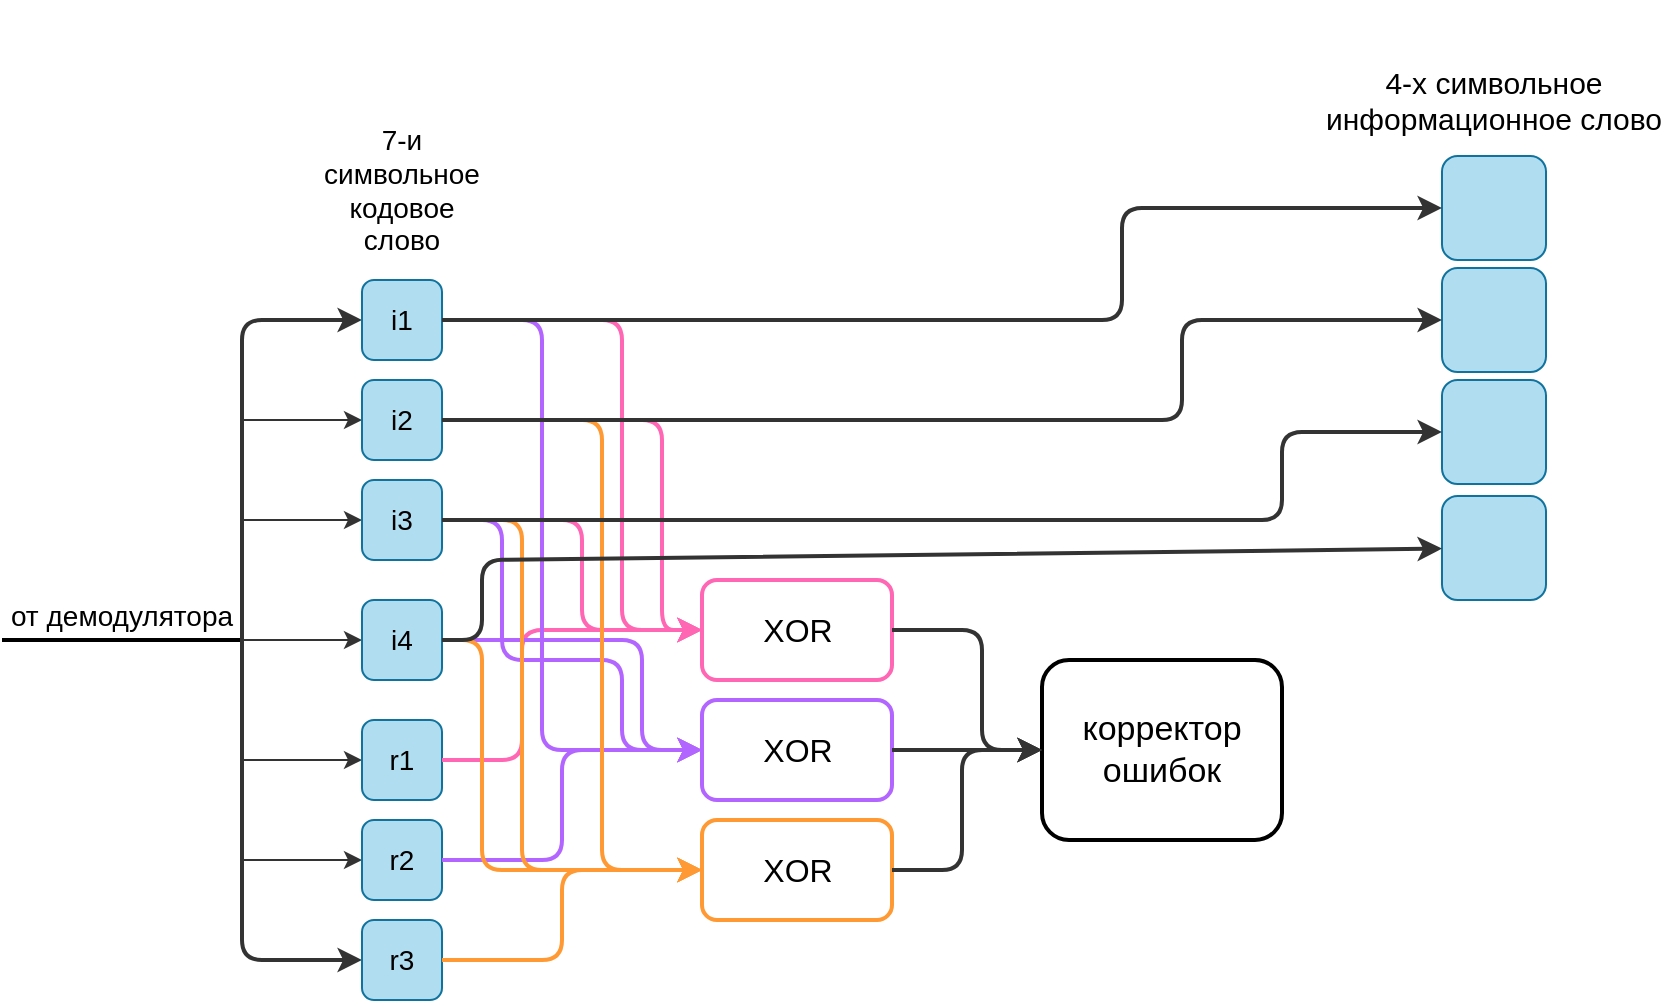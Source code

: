 <mxfile version="20.4.0" type="github">
  <diagram id="Vkf5A_GdwDsM529_J52t" name="Страница 1">
    <mxGraphModel dx="961" dy="1579" grid="1" gridSize="10" guides="1" tooltips="1" connect="1" arrows="1" fold="1" page="1" pageScale="1" pageWidth="850" pageHeight="1100" math="0" shadow="0">
      <root>
        <mxCell id="0" />
        <mxCell id="1" parent="0" />
        <mxCell id="jgx1MLtlkQK5oKopI7Co-2" value="" style="endArrow=none;html=1;strokeWidth=2;rounded=0;" edge="1" parent="1">
          <mxGeometry width="50" height="50" relative="1" as="geometry">
            <mxPoint x="40" y="280" as="sourcePoint" />
            <mxPoint x="160" y="280" as="targetPoint" />
          </mxGeometry>
        </mxCell>
        <mxCell id="jgx1MLtlkQK5oKopI7Co-4" value="от демодулятора" style="text;html=1;strokeColor=none;fillColor=none;align=center;verticalAlign=middle;whiteSpace=wrap;rounded=0;fontSize=14;" vertex="1" parent="1">
          <mxGeometry x="40" y="250" width="120" height="35" as="geometry" />
        </mxCell>
        <mxCell id="jgx1MLtlkQK5oKopI7Co-6" value="" style="endArrow=classic;html=1;rounded=1;strokeColor=#333333;strokeWidth=2;" edge="1" parent="1">
          <mxGeometry width="50" height="50" relative="1" as="geometry">
            <mxPoint x="160" y="280" as="sourcePoint" />
            <mxPoint x="220" y="120" as="targetPoint" />
            <Array as="points">
              <mxPoint x="160" y="120" />
            </Array>
          </mxGeometry>
        </mxCell>
        <mxCell id="jgx1MLtlkQK5oKopI7Co-7" value="" style="endArrow=classic;html=1;rounded=1;strokeColor=#333333;strokeWidth=2;" edge="1" parent="1">
          <mxGeometry width="50" height="50" relative="1" as="geometry">
            <mxPoint x="160" y="280" as="sourcePoint" />
            <mxPoint x="220" y="440" as="targetPoint" />
            <Array as="points">
              <mxPoint x="160" y="440" />
            </Array>
          </mxGeometry>
        </mxCell>
        <mxCell id="jgx1MLtlkQK5oKopI7Co-8" value="" style="endArrow=classic;html=1;rounded=1;strokeColor=#333333;" edge="1" parent="1">
          <mxGeometry width="50" height="50" relative="1" as="geometry">
            <mxPoint x="160" y="280" as="sourcePoint" />
            <mxPoint x="220" y="280" as="targetPoint" />
          </mxGeometry>
        </mxCell>
        <mxCell id="jgx1MLtlkQK5oKopI7Co-9" value="" style="endArrow=classic;html=1;rounded=1;strokeColor=#333333;" edge="1" parent="1">
          <mxGeometry width="50" height="50" relative="1" as="geometry">
            <mxPoint x="160" y="220" as="sourcePoint" />
            <mxPoint x="220" y="220" as="targetPoint" />
          </mxGeometry>
        </mxCell>
        <mxCell id="jgx1MLtlkQK5oKopI7Co-10" value="" style="endArrow=classic;html=1;rounded=1;strokeColor=#333333;" edge="1" parent="1">
          <mxGeometry width="50" height="50" relative="1" as="geometry">
            <mxPoint x="160" y="170" as="sourcePoint" />
            <mxPoint x="220" y="170" as="targetPoint" />
          </mxGeometry>
        </mxCell>
        <mxCell id="jgx1MLtlkQK5oKopI7Co-11" value="" style="endArrow=classic;html=1;rounded=1;strokeColor=#333333;" edge="1" parent="1">
          <mxGeometry width="50" height="50" relative="1" as="geometry">
            <mxPoint x="160" y="390" as="sourcePoint" />
            <mxPoint x="220" y="390" as="targetPoint" />
          </mxGeometry>
        </mxCell>
        <mxCell id="jgx1MLtlkQK5oKopI7Co-12" value="" style="endArrow=classic;html=1;rounded=1;strokeColor=#333333;" edge="1" parent="1">
          <mxGeometry width="50" height="50" relative="1" as="geometry">
            <mxPoint x="160" y="340" as="sourcePoint" />
            <mxPoint x="220" y="340" as="targetPoint" />
          </mxGeometry>
        </mxCell>
        <mxCell id="jgx1MLtlkQK5oKopI7Co-18" value="" style="rounded=1;whiteSpace=wrap;html=1;fillColor=#b1ddf0;strokeColor=#10739e;fillStyle=auto;" vertex="1" parent="1">
          <mxGeometry x="220" y="420" width="40" height="40" as="geometry" />
        </mxCell>
        <mxCell id="jgx1MLtlkQK5oKopI7Co-20" value="" style="rounded=1;whiteSpace=wrap;html=1;fillColor=#b1ddf0;strokeColor=#10739e;fillStyle=auto;" vertex="1" parent="1">
          <mxGeometry x="220" y="370" width="40" height="40" as="geometry" />
        </mxCell>
        <mxCell id="jgx1MLtlkQK5oKopI7Co-21" value="" style="rounded=1;whiteSpace=wrap;html=1;fillColor=#b1ddf0;strokeColor=#10739e;fillStyle=auto;" vertex="1" parent="1">
          <mxGeometry x="220" y="320" width="40" height="40" as="geometry" />
        </mxCell>
        <mxCell id="jgx1MLtlkQK5oKopI7Co-22" value="" style="rounded=1;whiteSpace=wrap;html=1;fillColor=#b1ddf0;strokeColor=#10739e;fillStyle=auto;" vertex="1" parent="1">
          <mxGeometry x="220" y="100" width="40" height="40" as="geometry" />
        </mxCell>
        <mxCell id="jgx1MLtlkQK5oKopI7Co-23" value="" style="rounded=1;whiteSpace=wrap;html=1;fillColor=#b1ddf0;strokeColor=#10739e;fillStyle=auto;" vertex="1" parent="1">
          <mxGeometry x="220" y="150" width="40" height="40" as="geometry" />
        </mxCell>
        <mxCell id="jgx1MLtlkQK5oKopI7Co-24" value="" style="rounded=1;whiteSpace=wrap;html=1;fillColor=#b1ddf0;strokeColor=#10739e;fillStyle=auto;" vertex="1" parent="1">
          <mxGeometry x="220" y="200" width="40" height="40" as="geometry" />
        </mxCell>
        <mxCell id="jgx1MLtlkQK5oKopI7Co-25" value="" style="rounded=1;whiteSpace=wrap;html=1;fillColor=#b1ddf0;strokeColor=#10739e;fillStyle=auto;" vertex="1" parent="1">
          <mxGeometry x="220" y="260" width="40" height="40" as="geometry" />
        </mxCell>
        <mxCell id="jgx1MLtlkQK5oKopI7Co-26" value="7-и символьное кодовое слово" style="text;html=1;strokeColor=none;fillColor=none;align=center;verticalAlign=middle;whiteSpace=wrap;rounded=0;fillStyle=auto;fontSize=14;" vertex="1" parent="1">
          <mxGeometry x="195" y="20" width="90" height="70" as="geometry" />
        </mxCell>
        <mxCell id="jgx1MLtlkQK5oKopI7Co-27" value="r1" style="text;html=1;strokeColor=none;fillColor=none;align=center;verticalAlign=middle;whiteSpace=wrap;rounded=0;fillStyle=auto;fontSize=14;" vertex="1" parent="1">
          <mxGeometry x="210" y="325" width="60" height="30" as="geometry" />
        </mxCell>
        <mxCell id="jgx1MLtlkQK5oKopI7Co-28" value="r2" style="text;html=1;strokeColor=none;fillColor=none;align=center;verticalAlign=middle;whiteSpace=wrap;rounded=0;fillStyle=auto;fontSize=14;" vertex="1" parent="1">
          <mxGeometry x="210" y="375" width="60" height="30" as="geometry" />
        </mxCell>
        <mxCell id="jgx1MLtlkQK5oKopI7Co-29" value="i1" style="text;html=1;strokeColor=none;fillColor=none;align=center;verticalAlign=middle;whiteSpace=wrap;rounded=0;fillStyle=auto;fontSize=14;" vertex="1" parent="1">
          <mxGeometry x="210" y="105" width="60" height="30" as="geometry" />
        </mxCell>
        <mxCell id="jgx1MLtlkQK5oKopI7Co-30" value="i2" style="text;html=1;strokeColor=none;fillColor=none;align=center;verticalAlign=middle;whiteSpace=wrap;rounded=0;fillStyle=auto;fontSize=14;" vertex="1" parent="1">
          <mxGeometry x="210" y="155" width="60" height="30" as="geometry" />
        </mxCell>
        <mxCell id="jgx1MLtlkQK5oKopI7Co-31" value="r3" style="text;html=1;strokeColor=none;fillColor=none;align=center;verticalAlign=middle;whiteSpace=wrap;rounded=0;fillStyle=auto;fontSize=14;" vertex="1" parent="1">
          <mxGeometry x="210" y="425" width="60" height="30" as="geometry" />
        </mxCell>
        <mxCell id="jgx1MLtlkQK5oKopI7Co-32" value="i3" style="text;html=1;strokeColor=none;fillColor=none;align=center;verticalAlign=middle;whiteSpace=wrap;rounded=0;fillStyle=auto;fontSize=14;" vertex="1" parent="1">
          <mxGeometry x="210" y="205" width="60" height="30" as="geometry" />
        </mxCell>
        <mxCell id="jgx1MLtlkQK5oKopI7Co-33" value="i4" style="text;html=1;strokeColor=none;fillColor=none;align=center;verticalAlign=middle;whiteSpace=wrap;rounded=0;fillStyle=auto;fontSize=14;" vertex="1" parent="1">
          <mxGeometry x="210" y="265" width="60" height="30" as="geometry" />
        </mxCell>
        <mxCell id="jgx1MLtlkQK5oKopI7Co-34" value="" style="rounded=1;whiteSpace=wrap;html=1;fillStyle=auto;fontSize=14;strokeColor=#FF66B3;strokeWidth=2;" vertex="1" parent="1">
          <mxGeometry x="390" y="250" width="95" height="50" as="geometry" />
        </mxCell>
        <mxCell id="jgx1MLtlkQK5oKopI7Co-35" value="" style="rounded=1;whiteSpace=wrap;html=1;fillStyle=auto;fontSize=14;strokeColor=#B266FF;strokeWidth=2;" vertex="1" parent="1">
          <mxGeometry x="390" y="310" width="95" height="50" as="geometry" />
        </mxCell>
        <mxCell id="jgx1MLtlkQK5oKopI7Co-36" value="" style="rounded=1;whiteSpace=wrap;html=1;fillStyle=auto;fontSize=14;strokeColor=#FF9933;strokeWidth=2;" vertex="1" parent="1">
          <mxGeometry x="390" y="370" width="95" height="50" as="geometry" />
        </mxCell>
        <mxCell id="jgx1MLtlkQK5oKopI7Co-37" value="XOR" style="text;html=1;strokeColor=none;fillColor=none;align=center;verticalAlign=middle;whiteSpace=wrap;rounded=0;fillStyle=auto;fontSize=16;" vertex="1" parent="1">
          <mxGeometry x="402.5" y="255" width="70" height="40" as="geometry" />
        </mxCell>
        <mxCell id="jgx1MLtlkQK5oKopI7Co-38" value="XOR" style="text;html=1;strokeColor=none;fillColor=none;align=center;verticalAlign=middle;whiteSpace=wrap;rounded=0;fillStyle=auto;fontSize=16;" vertex="1" parent="1">
          <mxGeometry x="402.5" y="315" width="70" height="40" as="geometry" />
        </mxCell>
        <mxCell id="jgx1MLtlkQK5oKopI7Co-39" value="XOR" style="text;html=1;strokeColor=none;fillColor=none;align=center;verticalAlign=middle;whiteSpace=wrap;rounded=0;fillStyle=auto;fontSize=16;" vertex="1" parent="1">
          <mxGeometry x="402.5" y="375" width="70" height="40" as="geometry" />
        </mxCell>
        <mxCell id="jgx1MLtlkQK5oKopI7Co-40" value="" style="endArrow=classic;html=1;rounded=1;fontSize=16;exitX=0.833;exitY=0.5;exitDx=0;exitDy=0;exitPerimeter=0;entryX=0;entryY=0.5;entryDx=0;entryDy=0;strokeColor=#FF66B3;strokeWidth=2;" edge="1" parent="1" source="jgx1MLtlkQK5oKopI7Co-29" target="jgx1MLtlkQK5oKopI7Co-34">
          <mxGeometry width="50" height="50" relative="1" as="geometry">
            <mxPoint x="400" y="280" as="sourcePoint" />
            <mxPoint x="450" y="230" as="targetPoint" />
            <Array as="points">
              <mxPoint x="350" y="120" />
              <mxPoint x="350" y="275" />
            </Array>
          </mxGeometry>
        </mxCell>
        <mxCell id="jgx1MLtlkQK5oKopI7Co-41" value="" style="endArrow=classic;html=1;rounded=1;fontSize=16;entryX=0;entryY=0.5;entryDx=0;entryDy=0;strokeColor=#FF66B3;strokeWidth=2;" edge="1" parent="1" target="jgx1MLtlkQK5oKopI7Co-34">
          <mxGeometry width="50" height="50" relative="1" as="geometry">
            <mxPoint x="260" y="170" as="sourcePoint" />
            <mxPoint x="450" y="230" as="targetPoint" />
            <Array as="points">
              <mxPoint x="370" y="170" />
              <mxPoint x="370" y="275" />
            </Array>
          </mxGeometry>
        </mxCell>
        <mxCell id="jgx1MLtlkQK5oKopI7Co-42" value="" style="endArrow=classic;html=1;rounded=1;fontSize=16;entryX=0;entryY=0.5;entryDx=0;entryDy=0;exitX=0.833;exitY=0.5;exitDx=0;exitDy=0;exitPerimeter=0;strokeColor=#FF66B3;strokeWidth=2;" edge="1" parent="1" source="jgx1MLtlkQK5oKopI7Co-32" target="jgx1MLtlkQK5oKopI7Co-34">
          <mxGeometry width="50" height="50" relative="1" as="geometry">
            <mxPoint x="400" y="280" as="sourcePoint" />
            <mxPoint x="450" y="230" as="targetPoint" />
            <Array as="points">
              <mxPoint x="330" y="220" />
              <mxPoint x="330" y="275" />
            </Array>
          </mxGeometry>
        </mxCell>
        <mxCell id="jgx1MLtlkQK5oKopI7Co-45" value="" style="endArrow=classic;html=1;rounded=1;fontSize=16;entryX=0;entryY=0.5;entryDx=0;entryDy=0;strokeColor=#FF66B3;strokeWidth=2;" edge="1" parent="1" target="jgx1MLtlkQK5oKopI7Co-34">
          <mxGeometry width="50" height="50" relative="1" as="geometry">
            <mxPoint x="260" y="340" as="sourcePoint" />
            <mxPoint x="380" y="280" as="targetPoint" />
            <Array as="points">
              <mxPoint x="300" y="340" />
              <mxPoint x="300" y="275" />
            </Array>
          </mxGeometry>
        </mxCell>
        <mxCell id="jgx1MLtlkQK5oKopI7Co-46" value="" style="endArrow=classic;html=1;rounded=1;strokeColor=#B266FF;strokeWidth=2;fontSize=16;entryX=0;entryY=0.5;entryDx=0;entryDy=0;" edge="1" parent="1" target="jgx1MLtlkQK5oKopI7Co-35">
          <mxGeometry width="50" height="50" relative="1" as="geometry">
            <mxPoint x="260" y="120" as="sourcePoint" />
            <mxPoint x="450" y="230" as="targetPoint" />
            <Array as="points">
              <mxPoint x="310" y="120" />
              <mxPoint x="310" y="335" />
            </Array>
          </mxGeometry>
        </mxCell>
        <mxCell id="jgx1MLtlkQK5oKopI7Co-47" value="" style="endArrow=classic;html=1;rounded=1;strokeColor=#B266FF;strokeWidth=2;fontSize=16;entryX=0;entryY=0.5;entryDx=0;entryDy=0;" edge="1" parent="1" target="jgx1MLtlkQK5oKopI7Co-35">
          <mxGeometry width="50" height="50" relative="1" as="geometry">
            <mxPoint x="260" y="220" as="sourcePoint" />
            <mxPoint x="450" y="230" as="targetPoint" />
            <Array as="points">
              <mxPoint x="290" y="220" />
              <mxPoint x="290" y="290" />
              <mxPoint x="350" y="290" />
              <mxPoint x="350" y="335" />
            </Array>
          </mxGeometry>
        </mxCell>
        <mxCell id="jgx1MLtlkQK5oKopI7Co-48" value="" style="endArrow=classic;html=1;rounded=1;strokeColor=#B266FF;strokeWidth=2;fontSize=16;entryX=0;entryY=0.5;entryDx=0;entryDy=0;" edge="1" parent="1" target="jgx1MLtlkQK5oKopI7Co-35">
          <mxGeometry width="50" height="50" relative="1" as="geometry">
            <mxPoint x="260" y="280" as="sourcePoint" />
            <mxPoint x="450" y="230" as="targetPoint" />
            <Array as="points">
              <mxPoint x="360" y="280" />
              <mxPoint x="360" y="335" />
            </Array>
          </mxGeometry>
        </mxCell>
        <mxCell id="jgx1MLtlkQK5oKopI7Co-49" value="" style="endArrow=classic;html=1;rounded=1;strokeColor=#B266FF;strokeWidth=2;fontSize=16;exitX=0.833;exitY=0.5;exitDx=0;exitDy=0;exitPerimeter=0;entryX=0;entryY=0.5;entryDx=0;entryDy=0;" edge="1" parent="1" source="jgx1MLtlkQK5oKopI7Co-28" target="jgx1MLtlkQK5oKopI7Co-35">
          <mxGeometry width="50" height="50" relative="1" as="geometry">
            <mxPoint x="400" y="280" as="sourcePoint" />
            <mxPoint x="450" y="230" as="targetPoint" />
            <Array as="points">
              <mxPoint x="320" y="390" />
              <mxPoint x="320" y="335" />
            </Array>
          </mxGeometry>
        </mxCell>
        <mxCell id="jgx1MLtlkQK5oKopI7Co-50" value="" style="endArrow=classic;html=1;rounded=1;strokeColor=#FF9933;strokeWidth=2;fontSize=16;exitX=0.833;exitY=0.5;exitDx=0;exitDy=0;exitPerimeter=0;entryX=0;entryY=0.5;entryDx=0;entryDy=0;" edge="1" parent="1" source="jgx1MLtlkQK5oKopI7Co-31" target="jgx1MLtlkQK5oKopI7Co-36">
          <mxGeometry width="50" height="50" relative="1" as="geometry">
            <mxPoint x="400" y="280" as="sourcePoint" />
            <mxPoint x="450" y="230" as="targetPoint" />
            <Array as="points">
              <mxPoint x="320" y="440" />
              <mxPoint x="320" y="395" />
            </Array>
          </mxGeometry>
        </mxCell>
        <mxCell id="jgx1MLtlkQK5oKopI7Co-51" value="" style="endArrow=classic;html=1;rounded=1;strokeColor=#FF9933;strokeWidth=2;fontSize=16;entryX=0;entryY=0.5;entryDx=0;entryDy=0;exitX=1;exitY=0.5;exitDx=0;exitDy=0;" edge="1" parent="1" source="jgx1MLtlkQK5oKopI7Co-25" target="jgx1MLtlkQK5oKopI7Co-36">
          <mxGeometry width="50" height="50" relative="1" as="geometry">
            <mxPoint x="400" y="280" as="sourcePoint" />
            <mxPoint x="450" y="230" as="targetPoint" />
            <Array as="points">
              <mxPoint x="280" y="280" />
              <mxPoint x="280" y="395" />
            </Array>
          </mxGeometry>
        </mxCell>
        <mxCell id="jgx1MLtlkQK5oKopI7Co-52" value="" style="endArrow=classic;html=1;rounded=1;strokeColor=#FF9933;strokeWidth=2;fontSize=16;entryX=0;entryY=0.5;entryDx=0;entryDy=0;" edge="1" parent="1" target="jgx1MLtlkQK5oKopI7Co-36">
          <mxGeometry width="50" height="50" relative="1" as="geometry">
            <mxPoint x="260" y="220" as="sourcePoint" />
            <mxPoint x="450" y="230" as="targetPoint" />
            <Array as="points">
              <mxPoint x="300" y="220" />
              <mxPoint x="300" y="395" />
            </Array>
          </mxGeometry>
        </mxCell>
        <mxCell id="jgx1MLtlkQK5oKopI7Co-53" value="" style="endArrow=classic;html=1;rounded=1;strokeColor=#FF9933;strokeWidth=2;fontSize=16;entryX=0;entryY=0.5;entryDx=0;entryDy=0;" edge="1" parent="1" target="jgx1MLtlkQK5oKopI7Co-36">
          <mxGeometry width="50" height="50" relative="1" as="geometry">
            <mxPoint x="260" y="170" as="sourcePoint" />
            <mxPoint x="450" y="230" as="targetPoint" />
            <Array as="points">
              <mxPoint x="340" y="170" />
              <mxPoint x="340" y="395" />
            </Array>
          </mxGeometry>
        </mxCell>
        <mxCell id="jgx1MLtlkQK5oKopI7Co-54" value="" style="rounded=1;whiteSpace=wrap;html=1;fillStyle=auto;strokeWidth=2;fontSize=16;" vertex="1" parent="1">
          <mxGeometry x="560" y="290" width="120" height="90" as="geometry" />
        </mxCell>
        <mxCell id="jgx1MLtlkQK5oKopI7Co-57" value="корректор ошибок" style="text;html=1;strokeColor=none;fillColor=none;align=center;verticalAlign=middle;whiteSpace=wrap;rounded=0;fillStyle=auto;strokeWidth=2;fontSize=17;" vertex="1" parent="1">
          <mxGeometry x="560" y="300" width="120" height="70" as="geometry" />
        </mxCell>
        <mxCell id="jgx1MLtlkQK5oKopI7Co-58" value="" style="endArrow=classic;html=1;rounded=1;strokeColor=#333333;strokeWidth=2;fontSize=17;exitX=1;exitY=0.5;exitDx=0;exitDy=0;entryX=0;entryY=0.5;entryDx=0;entryDy=0;" edge="1" parent="1" source="jgx1MLtlkQK5oKopI7Co-34" target="jgx1MLtlkQK5oKopI7Co-57">
          <mxGeometry width="50" height="50" relative="1" as="geometry">
            <mxPoint x="400" y="270" as="sourcePoint" />
            <mxPoint x="450" y="220" as="targetPoint" />
            <Array as="points">
              <mxPoint x="530" y="275" />
              <mxPoint x="530" y="335" />
            </Array>
          </mxGeometry>
        </mxCell>
        <mxCell id="jgx1MLtlkQK5oKopI7Co-59" value="" style="endArrow=classic;html=1;rounded=1;strokeColor=#333333;strokeWidth=2;fontSize=17;exitX=1;exitY=0.5;exitDx=0;exitDy=0;entryX=0;entryY=0.5;entryDx=0;entryDy=0;" edge="1" parent="1" source="jgx1MLtlkQK5oKopI7Co-35" target="jgx1MLtlkQK5oKopI7Co-57">
          <mxGeometry width="50" height="50" relative="1" as="geometry">
            <mxPoint x="400" y="270" as="sourcePoint" />
            <mxPoint x="450" y="220" as="targetPoint" />
          </mxGeometry>
        </mxCell>
        <mxCell id="jgx1MLtlkQK5oKopI7Co-60" value="" style="endArrow=classic;html=1;rounded=1;strokeColor=#333333;strokeWidth=2;fontSize=17;exitX=1;exitY=0.5;exitDx=0;exitDy=0;entryX=0;entryY=0.5;entryDx=0;entryDy=0;" edge="1" parent="1" source="jgx1MLtlkQK5oKopI7Co-36" target="jgx1MLtlkQK5oKopI7Co-57">
          <mxGeometry width="50" height="50" relative="1" as="geometry">
            <mxPoint x="400" y="270" as="sourcePoint" />
            <mxPoint x="550" y="340" as="targetPoint" />
            <Array as="points">
              <mxPoint x="520" y="395" />
              <mxPoint x="520" y="335" />
            </Array>
          </mxGeometry>
        </mxCell>
        <mxCell id="jgx1MLtlkQK5oKopI7Co-63" value="" style="rounded=1;whiteSpace=wrap;html=1;fillColor=#b1ddf0;strokeColor=#10739e;fillStyle=auto;" vertex="1" parent="1">
          <mxGeometry x="760" y="38" width="52" height="52" as="geometry" />
        </mxCell>
        <mxCell id="jgx1MLtlkQK5oKopI7Co-66" value="" style="rounded=1;whiteSpace=wrap;html=1;fillColor=#b1ddf0;strokeColor=#10739e;fillStyle=auto;" vertex="1" parent="1">
          <mxGeometry x="760" y="94" width="52" height="52" as="geometry" />
        </mxCell>
        <mxCell id="jgx1MLtlkQK5oKopI7Co-67" value="" style="rounded=1;whiteSpace=wrap;html=1;fillColor=#b1ddf0;strokeColor=#10739e;fillStyle=auto;" vertex="1" parent="1">
          <mxGeometry x="760" y="150" width="52" height="52" as="geometry" />
        </mxCell>
        <mxCell id="jgx1MLtlkQK5oKopI7Co-68" value="" style="rounded=1;whiteSpace=wrap;html=1;fillColor=#b1ddf0;strokeColor=#10739e;fillStyle=auto;" vertex="1" parent="1">
          <mxGeometry x="760" y="208" width="52" height="52" as="geometry" />
        </mxCell>
        <mxCell id="jgx1MLtlkQK5oKopI7Co-69" value="4-х символьное информационное слово" style="text;html=1;strokeColor=none;fillColor=none;align=center;verticalAlign=middle;whiteSpace=wrap;rounded=0;fillStyle=auto;strokeWidth=2;fontSize=15;" vertex="1" parent="1">
          <mxGeometry x="701" y="-40" width="170" height="100" as="geometry" />
        </mxCell>
        <mxCell id="jgx1MLtlkQK5oKopI7Co-70" value="" style="endArrow=classic;html=1;rounded=1;strokeColor=#333333;strokeWidth=2;fontSize=15;entryX=0;entryY=0.5;entryDx=0;entryDy=0;" edge="1" parent="1" target="jgx1MLtlkQK5oKopI7Co-63">
          <mxGeometry width="50" height="50" relative="1" as="geometry">
            <mxPoint x="260" y="120" as="sourcePoint" />
            <mxPoint x="570" y="190" as="targetPoint" />
            <Array as="points">
              <mxPoint x="600" y="120" />
              <mxPoint x="600" y="64" />
            </Array>
          </mxGeometry>
        </mxCell>
        <mxCell id="jgx1MLtlkQK5oKopI7Co-71" value="" style="endArrow=classic;html=1;rounded=1;strokeColor=#333333;strokeWidth=2;fontSize=15;entryX=0;entryY=0.5;entryDx=0;entryDy=0;" edge="1" parent="1" target="jgx1MLtlkQK5oKopI7Co-66">
          <mxGeometry width="50" height="50" relative="1" as="geometry">
            <mxPoint x="260" y="170" as="sourcePoint" />
            <mxPoint x="570" y="190" as="targetPoint" />
            <Array as="points">
              <mxPoint x="630" y="170" />
              <mxPoint x="630" y="120" />
            </Array>
          </mxGeometry>
        </mxCell>
        <mxCell id="jgx1MLtlkQK5oKopI7Co-72" value="" style="endArrow=classic;html=1;rounded=1;strokeColor=#333333;strokeWidth=2;fontSize=15;entryX=0;entryY=0.5;entryDx=0;entryDy=0;" edge="1" parent="1" target="jgx1MLtlkQK5oKopI7Co-67">
          <mxGeometry width="50" height="50" relative="1" as="geometry">
            <mxPoint x="260" y="220" as="sourcePoint" />
            <mxPoint x="570" y="190" as="targetPoint" />
            <Array as="points">
              <mxPoint x="680" y="220" />
              <mxPoint x="680" y="176" />
            </Array>
          </mxGeometry>
        </mxCell>
        <mxCell id="jgx1MLtlkQK5oKopI7Co-73" value="" style="endArrow=classic;html=1;rounded=1;strokeColor=#333333;strokeWidth=2;fontSize=15;" edge="1" parent="1" target="jgx1MLtlkQK5oKopI7Co-68">
          <mxGeometry width="50" height="50" relative="1" as="geometry">
            <mxPoint x="260" y="280" as="sourcePoint" />
            <mxPoint x="570" y="190" as="targetPoint" />
            <Array as="points">
              <mxPoint x="280" y="280" />
              <mxPoint x="280" y="240" />
            </Array>
          </mxGeometry>
        </mxCell>
      </root>
    </mxGraphModel>
  </diagram>
</mxfile>
